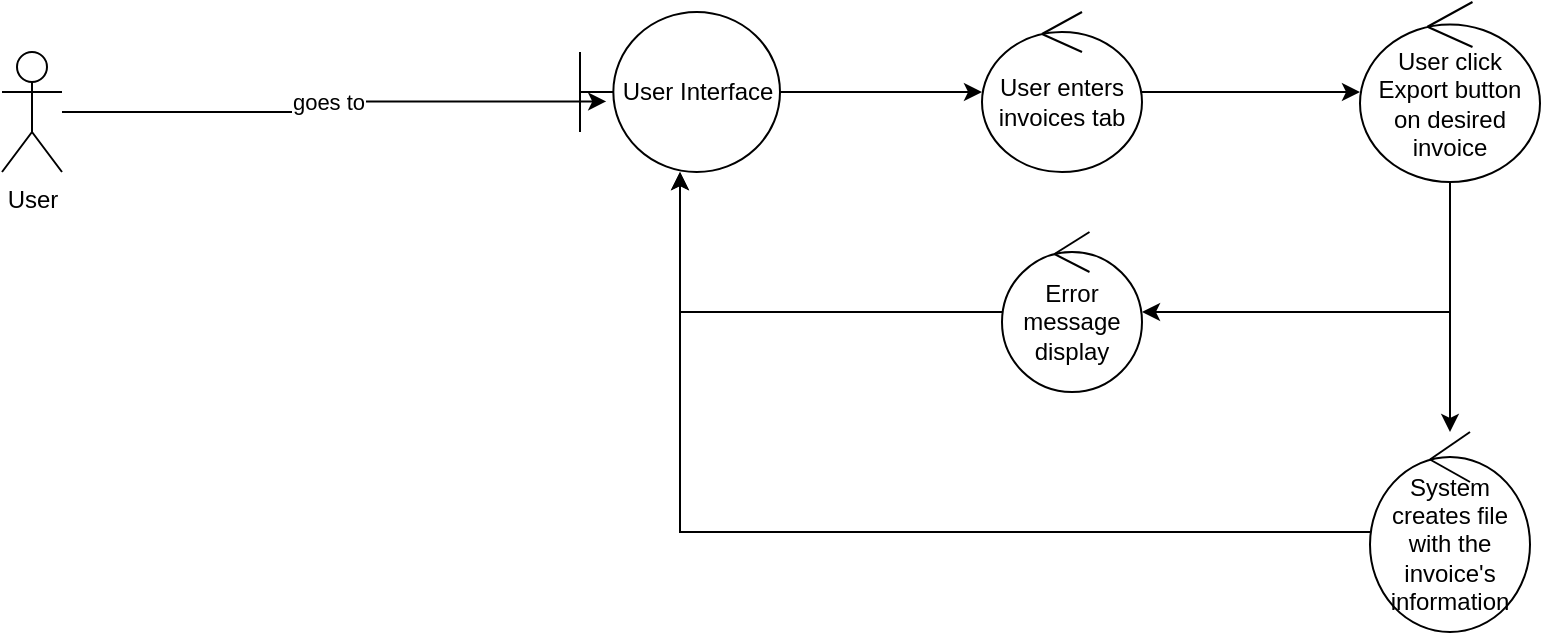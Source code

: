 <mxfile version="13.8.0" type="device"><diagram id="TiilvP2SFy1-colkn_-I" name="Page-1"><mxGraphModel dx="1422" dy="705" grid="1" gridSize="10" guides="1" tooltips="1" connect="1" arrows="1" fold="1" page="1" pageScale="1" pageWidth="827" pageHeight="1169" math="0" shadow="0"><root><mxCell id="0"/><mxCell id="1" parent="0"/><mxCell id="9FT063WPth1X3rbEoFaL-1" value="goes to" style="edgeStyle=orthogonalEdgeStyle;rounded=0;orthogonalLoop=1;jettySize=auto;html=1;entryX=0.131;entryY=0.559;entryDx=0;entryDy=0;entryPerimeter=0;" parent="1" source="9FT063WPth1X3rbEoFaL-2" target="9FT063WPth1X3rbEoFaL-3" edge="1"><mxGeometry relative="1" as="geometry"/></mxCell><mxCell id="9FT063WPth1X3rbEoFaL-2" value="User" style="shape=umlActor;verticalLabelPosition=bottom;labelBackgroundColor=#ffffff;verticalAlign=top;html=1;outlineConnect=0;" parent="1" vertex="1"><mxGeometry x="41" y="70" width="30" height="60" as="geometry"/></mxCell><mxCell id="9FT063WPth1X3rbEoFaL-3" value="User Interface" style="shape=umlBoundary;whiteSpace=wrap;html=1;" parent="1" vertex="1"><mxGeometry x="330" y="50" width="100" height="80" as="geometry"/></mxCell><mxCell id="9FT063WPth1X3rbEoFaL-4" style="edgeStyle=orthogonalEdgeStyle;rounded=0;orthogonalLoop=1;jettySize=auto;html=1;" parent="1" source="9FT063WPth1X3rbEoFaL-5" target="9FT063WPth1X3rbEoFaL-8" edge="1"><mxGeometry relative="1" as="geometry"/></mxCell><mxCell id="9FT063WPth1X3rbEoFaL-5" value="User enters invoices tab" style="ellipse;shape=umlControl;whiteSpace=wrap;html=1;" parent="1" vertex="1"><mxGeometry x="531" y="50" width="80" height="80" as="geometry"/></mxCell><mxCell id="9FT063WPth1X3rbEoFaL-6" style="edgeStyle=orthogonalEdgeStyle;rounded=0;orthogonalLoop=1;jettySize=auto;html=1;" parent="1" source="9FT063WPth1X3rbEoFaL-3" target="9FT063WPth1X3rbEoFaL-5" edge="1"><mxGeometry relative="1" as="geometry"><mxPoint x="430" y="90.0" as="sourcePoint"/><mxPoint x="720" y="100.0" as="targetPoint"/></mxGeometry></mxCell><mxCell id="9FT063WPth1X3rbEoFaL-7" style="edgeStyle=orthogonalEdgeStyle;rounded=0;orthogonalLoop=1;jettySize=auto;html=1;" parent="1" source="9FT063WPth1X3rbEoFaL-8" target="9FT063WPth1X3rbEoFaL-10" edge="1"><mxGeometry relative="1" as="geometry"><Array as="points"><mxPoint x="765" y="200"/></Array></mxGeometry></mxCell><mxCell id="9FT063WPth1X3rbEoFaL-18" style="edgeStyle=none;rounded=0;orthogonalLoop=1;jettySize=auto;html=1;" parent="1" source="9FT063WPth1X3rbEoFaL-8" target="9FT063WPth1X3rbEoFaL-12" edge="1"><mxGeometry relative="1" as="geometry"/></mxCell><mxCell id="9FT063WPth1X3rbEoFaL-8" value="User click Export button on desired invoice" style="ellipse;shape=umlControl;whiteSpace=wrap;html=1;" parent="1" vertex="1"><mxGeometry x="720" y="45" width="90" height="90" as="geometry"/></mxCell><mxCell id="9FT063WPth1X3rbEoFaL-9" style="edgeStyle=orthogonalEdgeStyle;rounded=0;orthogonalLoop=1;jettySize=auto;html=1;" parent="1" source="9FT063WPth1X3rbEoFaL-10" target="9FT063WPth1X3rbEoFaL-3" edge="1"><mxGeometry relative="1" as="geometry"/></mxCell><mxCell id="9FT063WPth1X3rbEoFaL-10" value="Error message display" style="ellipse;shape=umlControl;whiteSpace=wrap;html=1;" parent="1" vertex="1"><mxGeometry x="541" y="160" width="70" height="80" as="geometry"/></mxCell><mxCell id="9FT063WPth1X3rbEoFaL-11" style="edgeStyle=orthogonalEdgeStyle;rounded=0;orthogonalLoop=1;jettySize=auto;html=1;" parent="1" source="9FT063WPth1X3rbEoFaL-12" target="9FT063WPth1X3rbEoFaL-3" edge="1"><mxGeometry relative="1" as="geometry"><Array as="points"><mxPoint x="380" y="310"/></Array><mxPoint x="760" y="190" as="sourcePoint"/></mxGeometry></mxCell><mxCell id="9FT063WPth1X3rbEoFaL-12" value="System creates file with the invoice's information" style="ellipse;shape=umlControl;whiteSpace=wrap;html=1;" parent="1" vertex="1"><mxGeometry x="725" y="260" width="80" height="100" as="geometry"/></mxCell></root></mxGraphModel></diagram></mxfile>